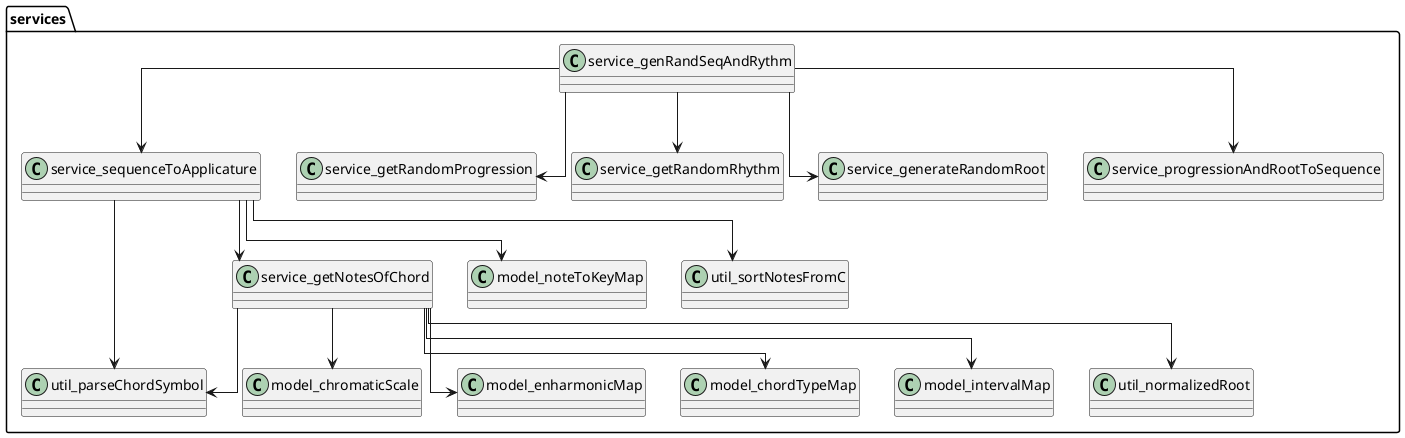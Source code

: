 @startuml service_dependencies
skinparam linetype ortho

package "services" {
  service_sequenceToApplicature --> util_parseChordSymbol
  service_sequenceToApplicature --> service_getNotesOfChord
  service_sequenceToApplicature --> model_noteToKeyMap
  service_sequenceToApplicature --> util_sortNotesFromC

  service_getNotesOfChord --> model_chromaticScale
  service_getNotesOfChord --> model_enharmonicMap
  service_getNotesOfChord --> model_chordTypeMap
  service_getNotesOfChord --> model_intervalMap
  service_getNotesOfChord --> util_parseChordSymbol
  service_getNotesOfChord --> util_normalizedRoot

  service_genRandSeqAndRythm --> service_getRandomProgression
  service_genRandSeqAndRythm --> service_getRandomRhythm
  service_genRandSeqAndRythm --> service_generateRandomRoot
  service_genRandSeqAndRythm --> service_progressionAndRootToSequence
  service_genRandSeqAndRythm --> service_sequenceToApplicature
}
@enduml
